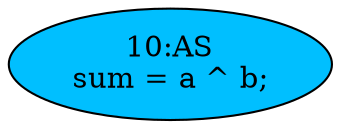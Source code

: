 strict digraph "" {
	node [label="\N"];
	"10:AS"	[ast="<pyverilog.vparser.ast.Assign object at 0x7fceb7797750>",
		def_var="['sum']",
		fillcolor=deepskyblue,
		label="10:AS
sum = a ^ b;",
		statements="[]",
		style=filled,
		typ=Assign,
		use_var="['a', 'b']"];
}
